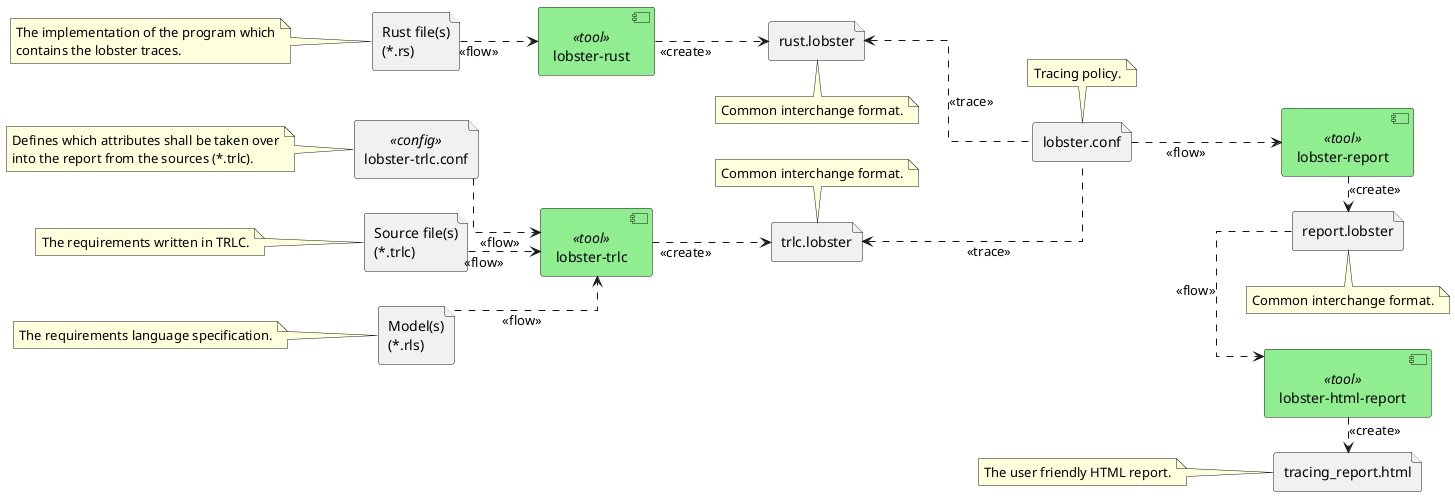 @startuml lobster-rust context

left to right direction
skinparam linetype ortho
skinparam component {
    BackgroundColor #lightgreen
}

component "lobster-trlc" as lobsterTrlc<<tool>>
component "lobster-rust" as lobsterRust<<tool>>
component "lobster-report" as lobsterReport<<tool>>
component "lobster-html-report" as lobsterHtmlReport<<tool>>
file "lobster-trlc.conf" as lobsterTrlcConf<<config>>
file "trlc.lobster" as trlcLobsterFile
file "Source file(s)\n(*.trlc)" as sourceFiles
file "Model(s)\n(*.rls)" as modelFiles
file "Rust file(s)\n(*.rs)" as rustFiles
file "rust.lobster" as rustLobsterFile
file "report.lobster" as reportLobsterFile
file "lobster.conf" as lobsterConf
file "tracing_report.html" as tracingReportHtml

lobsterTrlc ..> trlcLobsterFile: <<create>>

lobsterTrlcConf ..> lobsterTrlc: <<flow>>

sourceFiles ..> lobsterTrlc: <<flow>>
modelFiles ..> lobsterTrlc: <<flow>>

rustFiles ..> lobsterRust: <<flow>>
lobsterRust ..> rustLobsterFile: <<create>>

lobsterConf ..> lobsterReport: <<flow>>
lobsterReport  .> reportLobsterFile: <<create>>

trlcLobsterFile <.. lobsterConf: <<trace>>
rustLobsterFile <.. lobsterConf: <<trace>>

reportLobsterFile .> lobsterHtmlReport: <<flow>>

lobsterHtmlReport .> tracingReportHtml: <<create>>


note left of lobsterTrlcConf
    Defines which attributes shall be taken over
    into the report from the sources (*.trlc).
end note

note bottom of rustLobsterFile
    Common interchange format.
end note

note top of lobsterConf
    Tracing policy.
end note

note top of trlcLobsterFile
    Common interchange format.
end note

note left of sourceFiles
    The requirements written in TRLC.
end note

note left of modelFiles
    The requirements language specification.
end note

note left of rustFiles
    The implementation of the program which
    contains the lobster traces.
end note

note bottom of reportLobsterFile
    Common interchange format.
end note

note left of tracingReportHtml
    The user friendly HTML report.
end note

@enduml